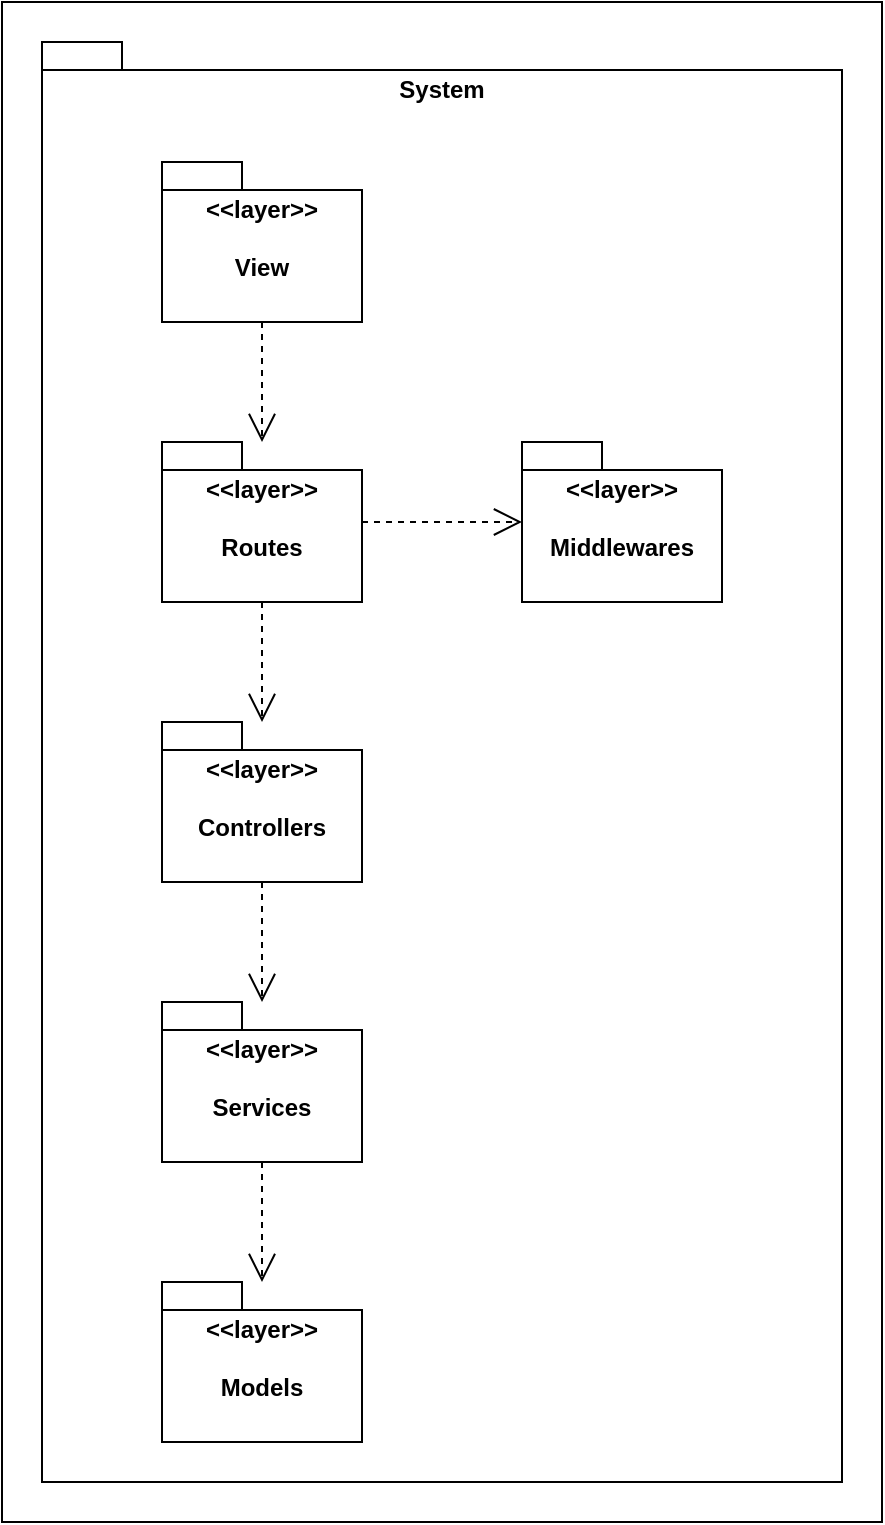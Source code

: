 <mxfile>
    <diagram name="Page-1" id="9f46799a-70d6-7492-0946-bef42562c5a5">
        <mxGraphModel dx="1089" dy="830" grid="1" gridSize="10" guides="1" tooltips="1" connect="1" arrows="1" fold="1" page="1" pageScale="1" pageWidth="827" pageHeight="1169" background="none" math="0" shadow="0">
            <root>
                <mxCell id="0"/>
                <mxCell id="1" parent="0"/>
                <mxCell id="2" value="" style="group" vertex="1" connectable="0" parent="1">
                    <mxGeometry x="40" y="40" width="440" height="760" as="geometry"/>
                </mxCell>
                <mxCell id="aqwNd4h1SRm55kVK6qTZ-35" value="" style="rounded=0;whiteSpace=wrap;html=1;" parent="2" vertex="1">
                    <mxGeometry width="440" height="760" as="geometry"/>
                </mxCell>
                <mxCell id="aqwNd4h1SRm55kVK6qTZ-7" value="System" style="shape=folder;fontStyle=1;spacingTop=10;tabWidth=40;tabHeight=14;tabPosition=left;html=1;whiteSpace=wrap;verticalAlign=top;" parent="2" vertex="1">
                    <mxGeometry x="20" y="20" width="400" height="720" as="geometry"/>
                </mxCell>
                <mxCell id="aqwNd4h1SRm55kVK6qTZ-1" value="&amp;lt;&amp;lt;layer&amp;gt;&amp;gt;&lt;div&gt;&lt;span style=&quot;background-color: initial;&quot;&gt;&lt;br&gt;&lt;/span&gt;&lt;/div&gt;&lt;div&gt;&lt;span style=&quot;background-color: initial;&quot;&gt;View&lt;/span&gt;&lt;/div&gt;" style="shape=folder;fontStyle=1;spacingTop=10;tabWidth=40;tabHeight=14;tabPosition=left;html=1;whiteSpace=wrap;horizontal=1;verticalAlign=top;" parent="2" vertex="1">
                    <mxGeometry x="80" y="80" width="100" height="80" as="geometry"/>
                </mxCell>
                <mxCell id="aqwNd4h1SRm55kVK6qTZ-3" value="&amp;lt;&amp;lt;layer&amp;gt;&amp;gt;&lt;div&gt;&lt;br&gt;&lt;div&gt;Controllers&lt;/div&gt;&lt;/div&gt;" style="shape=folder;fontStyle=1;spacingTop=10;tabWidth=40;tabHeight=14;tabPosition=left;html=1;whiteSpace=wrap;horizontal=1;verticalAlign=top;" parent="2" vertex="1">
                    <mxGeometry x="80" y="360" width="100" height="80" as="geometry"/>
                </mxCell>
                <mxCell id="aqwNd4h1SRm55kVK6qTZ-4" value="&amp;lt;&amp;lt;layer&amp;gt;&amp;gt;&lt;div&gt;&lt;br&gt;&lt;div&gt;Models&lt;/div&gt;&lt;/div&gt;" style="shape=folder;fontStyle=1;spacingTop=10;tabWidth=40;tabHeight=14;tabPosition=left;html=1;whiteSpace=wrap;verticalAlign=top;" parent="2" vertex="1">
                    <mxGeometry x="80" y="640" width="100" height="80" as="geometry"/>
                </mxCell>
                <mxCell id="aqwNd4h1SRm55kVK6qTZ-5" value="" style="endArrow=open;endFill=1;endSize=12;html=1;rounded=0;dashed=1;" parent="2" source="aqwNd4h1SRm55kVK6qTZ-9" target="aqwNd4h1SRm55kVK6qTZ-3" edge="1">
                    <mxGeometry width="160" relative="1" as="geometry">
                        <mxPoint x="10" y="240" as="sourcePoint"/>
                        <mxPoint x="170" y="240" as="targetPoint"/>
                    </mxGeometry>
                </mxCell>
                <mxCell id="aqwNd4h1SRm55kVK6qTZ-6" value="" style="endArrow=open;endFill=1;endSize=12;html=1;rounded=0;dashed=1;" parent="2" source="aqwNd4h1SRm55kVK6qTZ-13" target="aqwNd4h1SRm55kVK6qTZ-4" edge="1">
                    <mxGeometry width="160" relative="1" as="geometry">
                        <mxPoint x="140" y="310" as="sourcePoint"/>
                        <mxPoint x="140" y="270" as="targetPoint"/>
                    </mxGeometry>
                </mxCell>
                <mxCell id="aqwNd4h1SRm55kVK6qTZ-10" value="" style="endArrow=open;endFill=1;endSize=12;html=1;rounded=0;dashed=1;" parent="2" source="aqwNd4h1SRm55kVK6qTZ-1" target="aqwNd4h1SRm55kVK6qTZ-9" edge="1">
                    <mxGeometry width="160" relative="1" as="geometry">
                        <mxPoint x="130" y="140" as="sourcePoint"/>
                        <mxPoint x="130" y="370" as="targetPoint"/>
                    </mxGeometry>
                </mxCell>
                <mxCell id="aqwNd4h1SRm55kVK6qTZ-9" value="&amp;lt;&amp;lt;layer&amp;gt;&amp;gt;&lt;div&gt;&lt;br&gt;&lt;/div&gt;&lt;div&gt;Routes&lt;/div&gt;" style="shape=folder;fontStyle=1;spacingTop=10;tabWidth=40;tabHeight=14;tabPosition=left;html=1;whiteSpace=wrap;horizontal=1;verticalAlign=top;" parent="2" vertex="1">
                    <mxGeometry x="80" y="220" width="100" height="80" as="geometry"/>
                </mxCell>
                <mxCell id="aqwNd4h1SRm55kVK6qTZ-11" value="&amp;lt;&amp;lt;layer&amp;gt;&amp;gt;&lt;div&gt;&lt;br&gt;&lt;div&gt;Middlewares&lt;/div&gt;&lt;/div&gt;" style="shape=folder;fontStyle=1;spacingTop=10;tabWidth=40;tabHeight=14;tabPosition=left;html=1;whiteSpace=wrap;verticalAlign=top;" parent="2" vertex="1">
                    <mxGeometry x="260" y="220" width="100" height="80" as="geometry"/>
                </mxCell>
                <mxCell id="aqwNd4h1SRm55kVK6qTZ-12" value="" style="endArrow=open;endFill=1;endSize=12;html=1;rounded=0;dashed=1;" parent="2" source="aqwNd4h1SRm55kVK6qTZ-9" target="aqwNd4h1SRm55kVK6qTZ-11" edge="1">
                    <mxGeometry width="160" relative="1" as="geometry">
                        <mxPoint x="140" y="150" as="sourcePoint"/>
                        <mxPoint x="140" y="255" as="targetPoint"/>
                    </mxGeometry>
                </mxCell>
                <mxCell id="aqwNd4h1SRm55kVK6qTZ-14" value="" style="endArrow=open;endFill=1;endSize=12;html=1;rounded=0;dashed=1;" parent="2" source="aqwNd4h1SRm55kVK6qTZ-3" target="aqwNd4h1SRm55kVK6qTZ-13" edge="1">
                    <mxGeometry width="160" relative="1" as="geometry">
                        <mxPoint x="130" y="450" as="sourcePoint"/>
                        <mxPoint x="130" y="600" as="targetPoint"/>
                    </mxGeometry>
                </mxCell>
                <mxCell id="aqwNd4h1SRm55kVK6qTZ-13" value="&amp;lt;&amp;lt;layer&amp;gt;&amp;gt;&lt;div&gt;&lt;br&gt;&lt;div&gt;Services&lt;/div&gt;&lt;/div&gt;" style="shape=folder;fontStyle=1;spacingTop=10;tabWidth=40;tabHeight=14;tabPosition=left;html=1;whiteSpace=wrap;horizontal=1;verticalAlign=top;" parent="2" vertex="1">
                    <mxGeometry x="80" y="500" width="100" height="80" as="geometry"/>
                </mxCell>
            </root>
        </mxGraphModel>
    </diagram>
</mxfile>